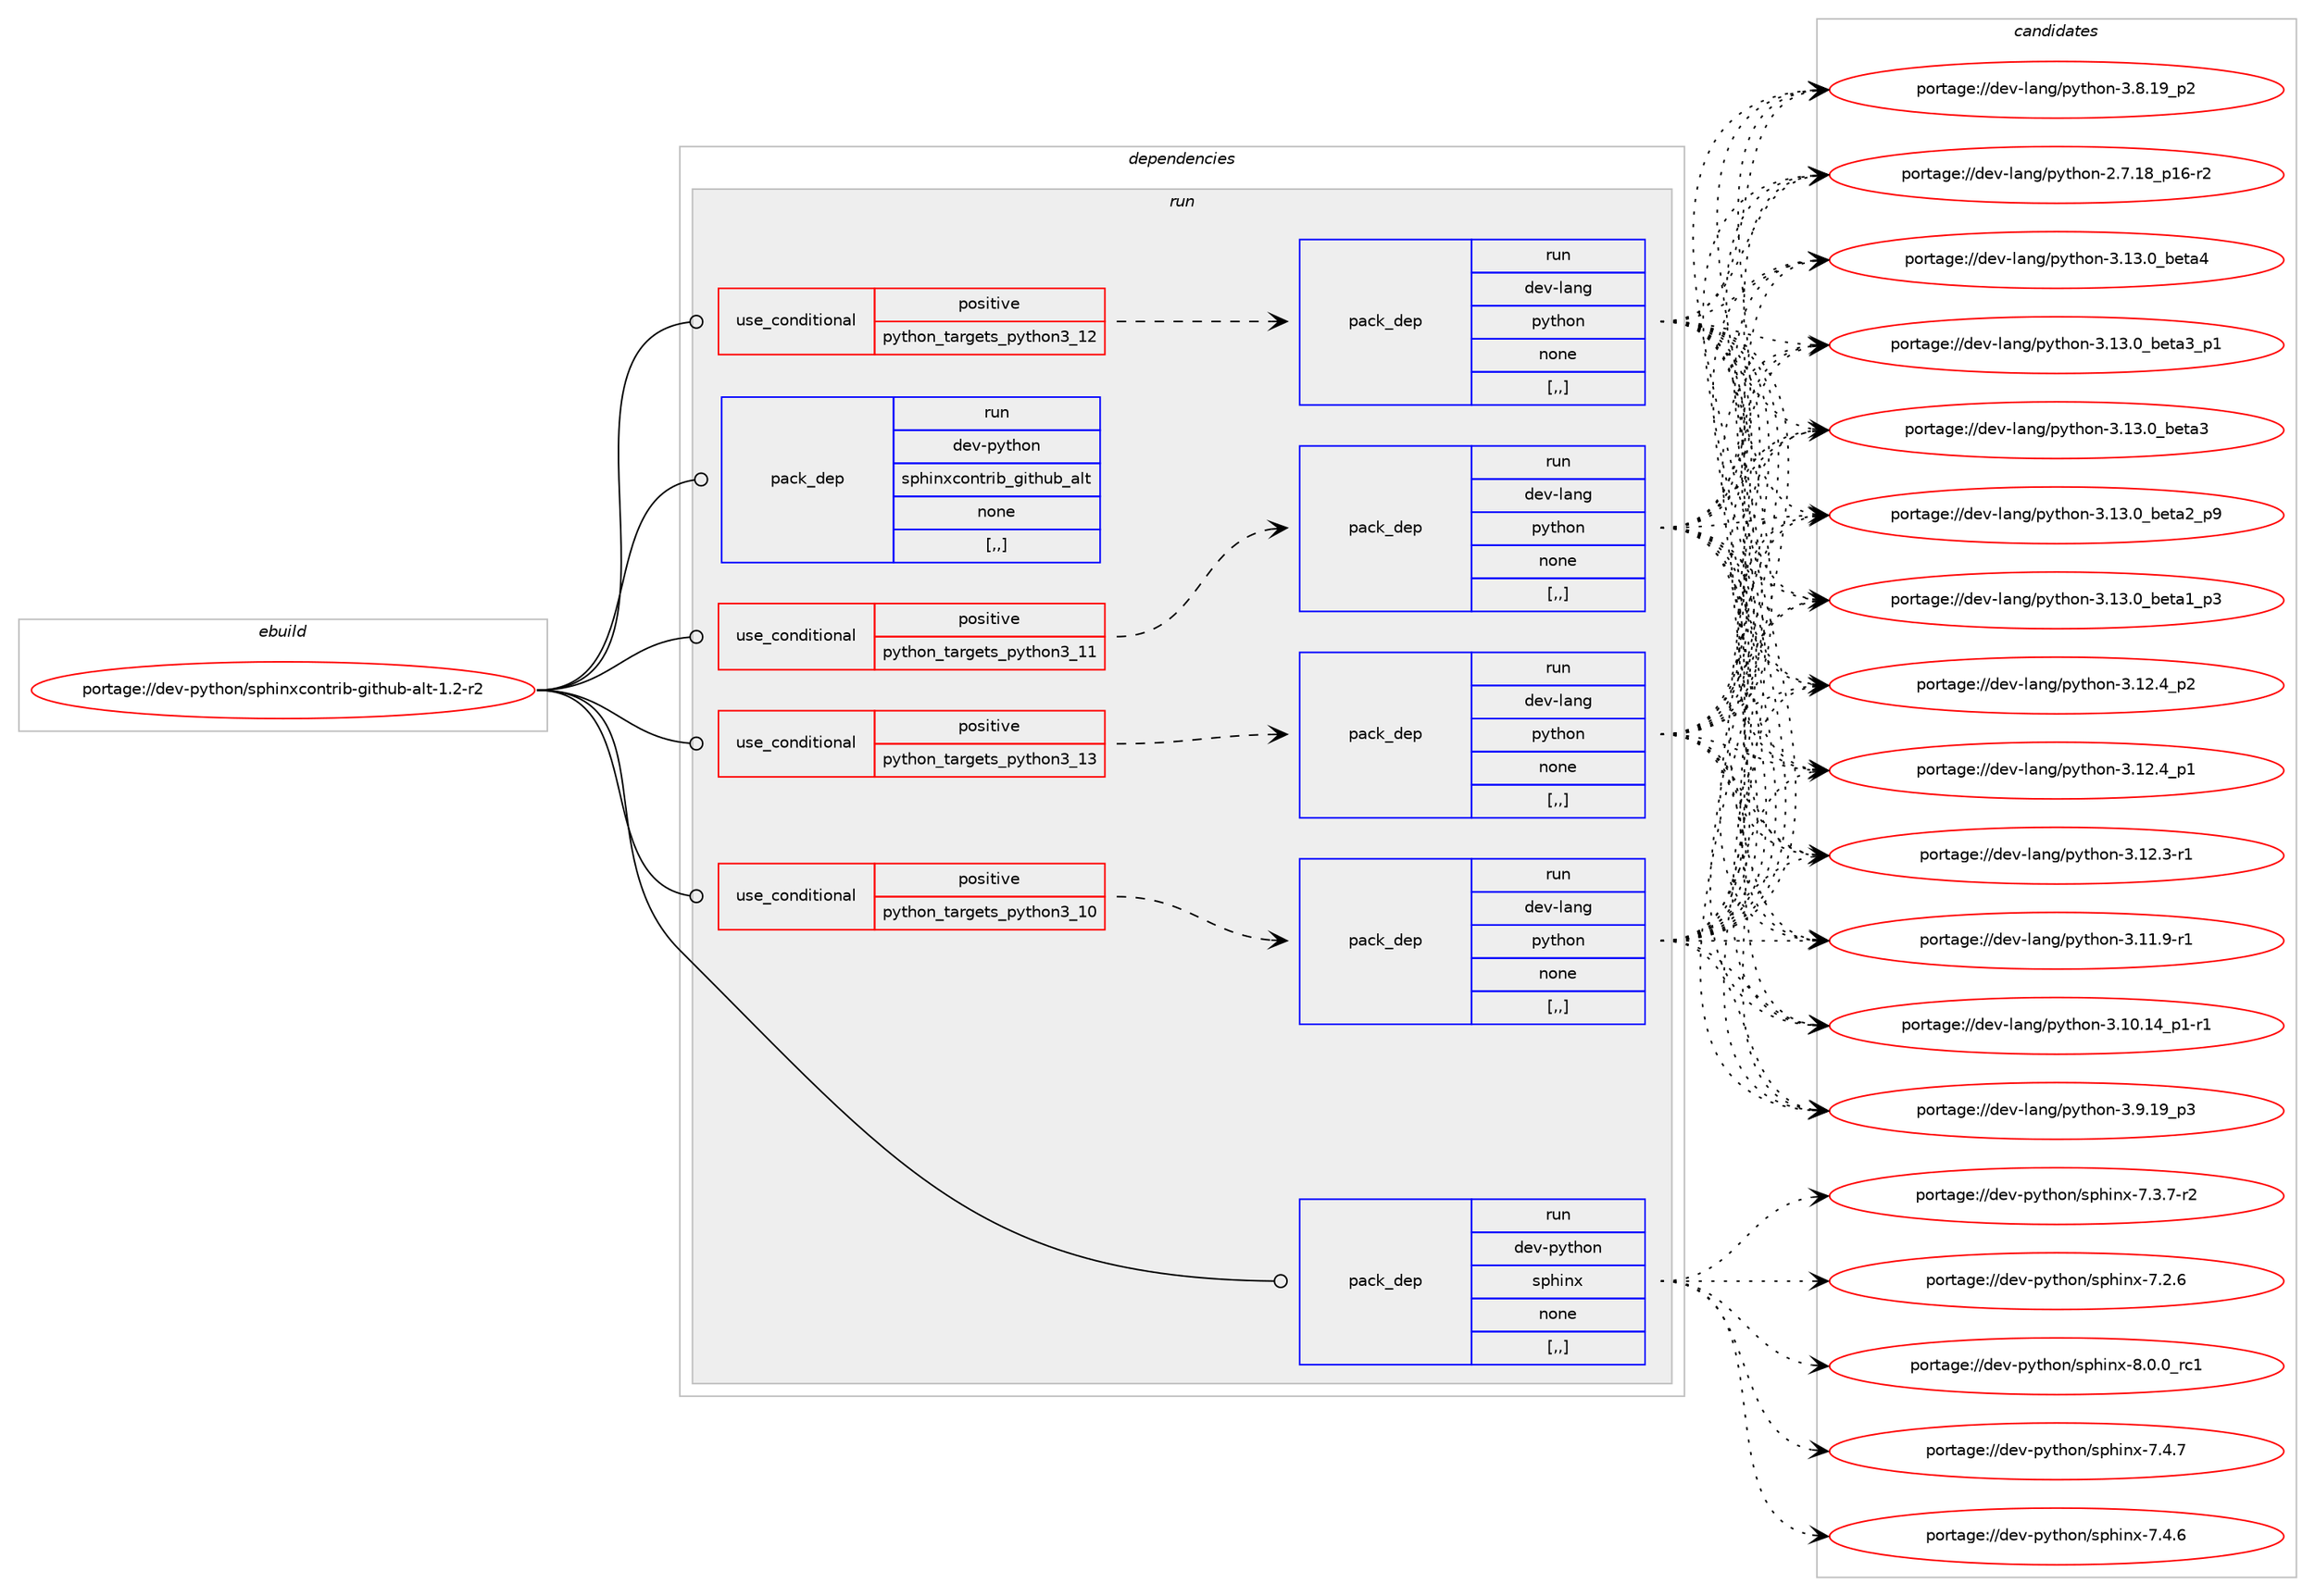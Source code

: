 digraph prolog {

# *************
# Graph options
# *************

newrank=true;
concentrate=true;
compound=true;
graph [rankdir=LR,fontname=Helvetica,fontsize=10,ranksep=1.5];#, ranksep=2.5, nodesep=0.2];
edge  [arrowhead=vee];
node  [fontname=Helvetica,fontsize=10];

# **********
# The ebuild
# **********

subgraph cluster_leftcol {
color=gray;
label=<<i>ebuild</i>>;
id [label="portage://dev-python/sphinxcontrib-github-alt-1.2-r2", color=red, width=4, href="../dev-python/sphinxcontrib-github-alt-1.2-r2.svg"];
}

# ****************
# The dependencies
# ****************

subgraph cluster_midcol {
color=gray;
label=<<i>dependencies</i>>;
subgraph cluster_compile {
fillcolor="#eeeeee";
style=filled;
label=<<i>compile</i>>;
}
subgraph cluster_compileandrun {
fillcolor="#eeeeee";
style=filled;
label=<<i>compile and run</i>>;
}
subgraph cluster_run {
fillcolor="#eeeeee";
style=filled;
label=<<i>run</i>>;
subgraph cond39965 {
dependency164438 [label=<<TABLE BORDER="0" CELLBORDER="1" CELLSPACING="0" CELLPADDING="4"><TR><TD ROWSPAN="3" CELLPADDING="10">use_conditional</TD></TR><TR><TD>positive</TD></TR><TR><TD>python_targets_python3_10</TD></TR></TABLE>>, shape=none, color=red];
subgraph pack123200 {
dependency164439 [label=<<TABLE BORDER="0" CELLBORDER="1" CELLSPACING="0" CELLPADDING="4" WIDTH="220"><TR><TD ROWSPAN="6" CELLPADDING="30">pack_dep</TD></TR><TR><TD WIDTH="110">run</TD></TR><TR><TD>dev-lang</TD></TR><TR><TD>python</TD></TR><TR><TD>none</TD></TR><TR><TD>[,,]</TD></TR></TABLE>>, shape=none, color=blue];
}
dependency164438:e -> dependency164439:w [weight=20,style="dashed",arrowhead="vee"];
}
id:e -> dependency164438:w [weight=20,style="solid",arrowhead="odot"];
subgraph cond39966 {
dependency164440 [label=<<TABLE BORDER="0" CELLBORDER="1" CELLSPACING="0" CELLPADDING="4"><TR><TD ROWSPAN="3" CELLPADDING="10">use_conditional</TD></TR><TR><TD>positive</TD></TR><TR><TD>python_targets_python3_11</TD></TR></TABLE>>, shape=none, color=red];
subgraph pack123201 {
dependency164441 [label=<<TABLE BORDER="0" CELLBORDER="1" CELLSPACING="0" CELLPADDING="4" WIDTH="220"><TR><TD ROWSPAN="6" CELLPADDING="30">pack_dep</TD></TR><TR><TD WIDTH="110">run</TD></TR><TR><TD>dev-lang</TD></TR><TR><TD>python</TD></TR><TR><TD>none</TD></TR><TR><TD>[,,]</TD></TR></TABLE>>, shape=none, color=blue];
}
dependency164440:e -> dependency164441:w [weight=20,style="dashed",arrowhead="vee"];
}
id:e -> dependency164440:w [weight=20,style="solid",arrowhead="odot"];
subgraph cond39967 {
dependency164442 [label=<<TABLE BORDER="0" CELLBORDER="1" CELLSPACING="0" CELLPADDING="4"><TR><TD ROWSPAN="3" CELLPADDING="10">use_conditional</TD></TR><TR><TD>positive</TD></TR><TR><TD>python_targets_python3_12</TD></TR></TABLE>>, shape=none, color=red];
subgraph pack123202 {
dependency164443 [label=<<TABLE BORDER="0" CELLBORDER="1" CELLSPACING="0" CELLPADDING="4" WIDTH="220"><TR><TD ROWSPAN="6" CELLPADDING="30">pack_dep</TD></TR><TR><TD WIDTH="110">run</TD></TR><TR><TD>dev-lang</TD></TR><TR><TD>python</TD></TR><TR><TD>none</TD></TR><TR><TD>[,,]</TD></TR></TABLE>>, shape=none, color=blue];
}
dependency164442:e -> dependency164443:w [weight=20,style="dashed",arrowhead="vee"];
}
id:e -> dependency164442:w [weight=20,style="solid",arrowhead="odot"];
subgraph cond39968 {
dependency164444 [label=<<TABLE BORDER="0" CELLBORDER="1" CELLSPACING="0" CELLPADDING="4"><TR><TD ROWSPAN="3" CELLPADDING="10">use_conditional</TD></TR><TR><TD>positive</TD></TR><TR><TD>python_targets_python3_13</TD></TR></TABLE>>, shape=none, color=red];
subgraph pack123203 {
dependency164445 [label=<<TABLE BORDER="0" CELLBORDER="1" CELLSPACING="0" CELLPADDING="4" WIDTH="220"><TR><TD ROWSPAN="6" CELLPADDING="30">pack_dep</TD></TR><TR><TD WIDTH="110">run</TD></TR><TR><TD>dev-lang</TD></TR><TR><TD>python</TD></TR><TR><TD>none</TD></TR><TR><TD>[,,]</TD></TR></TABLE>>, shape=none, color=blue];
}
dependency164444:e -> dependency164445:w [weight=20,style="dashed",arrowhead="vee"];
}
id:e -> dependency164444:w [weight=20,style="solid",arrowhead="odot"];
subgraph pack123204 {
dependency164446 [label=<<TABLE BORDER="0" CELLBORDER="1" CELLSPACING="0" CELLPADDING="4" WIDTH="220"><TR><TD ROWSPAN="6" CELLPADDING="30">pack_dep</TD></TR><TR><TD WIDTH="110">run</TD></TR><TR><TD>dev-python</TD></TR><TR><TD>sphinx</TD></TR><TR><TD>none</TD></TR><TR><TD>[,,]</TD></TR></TABLE>>, shape=none, color=blue];
}
id:e -> dependency164446:w [weight=20,style="solid",arrowhead="odot"];
subgraph pack123205 {
dependency164447 [label=<<TABLE BORDER="0" CELLBORDER="1" CELLSPACING="0" CELLPADDING="4" WIDTH="220"><TR><TD ROWSPAN="6" CELLPADDING="30">pack_dep</TD></TR><TR><TD WIDTH="110">run</TD></TR><TR><TD>dev-python</TD></TR><TR><TD>sphinxcontrib_github_alt</TD></TR><TR><TD>none</TD></TR><TR><TD>[,,]</TD></TR></TABLE>>, shape=none, color=blue];
}
id:e -> dependency164447:w [weight=20,style="solid",arrowhead="odot"];
}
}

# **************
# The candidates
# **************

subgraph cluster_choices {
rank=same;
color=gray;
label=<<i>candidates</i>>;

subgraph choice123200 {
color=black;
nodesep=1;
choice1001011184510897110103471121211161041111104551464951464895981011169752 [label="portage://dev-lang/python-3.13.0_beta4", color=red, width=4,href="../dev-lang/python-3.13.0_beta4.svg"];
choice10010111845108971101034711212111610411111045514649514648959810111697519511249 [label="portage://dev-lang/python-3.13.0_beta3_p1", color=red, width=4,href="../dev-lang/python-3.13.0_beta3_p1.svg"];
choice1001011184510897110103471121211161041111104551464951464895981011169751 [label="portage://dev-lang/python-3.13.0_beta3", color=red, width=4,href="../dev-lang/python-3.13.0_beta3.svg"];
choice10010111845108971101034711212111610411111045514649514648959810111697509511257 [label="portage://dev-lang/python-3.13.0_beta2_p9", color=red, width=4,href="../dev-lang/python-3.13.0_beta2_p9.svg"];
choice10010111845108971101034711212111610411111045514649514648959810111697499511251 [label="portage://dev-lang/python-3.13.0_beta1_p3", color=red, width=4,href="../dev-lang/python-3.13.0_beta1_p3.svg"];
choice100101118451089711010347112121116104111110455146495046529511250 [label="portage://dev-lang/python-3.12.4_p2", color=red, width=4,href="../dev-lang/python-3.12.4_p2.svg"];
choice100101118451089711010347112121116104111110455146495046529511249 [label="portage://dev-lang/python-3.12.4_p1", color=red, width=4,href="../dev-lang/python-3.12.4_p1.svg"];
choice100101118451089711010347112121116104111110455146495046514511449 [label="portage://dev-lang/python-3.12.3-r1", color=red, width=4,href="../dev-lang/python-3.12.3-r1.svg"];
choice100101118451089711010347112121116104111110455146494946574511449 [label="portage://dev-lang/python-3.11.9-r1", color=red, width=4,href="../dev-lang/python-3.11.9-r1.svg"];
choice100101118451089711010347112121116104111110455146494846495295112494511449 [label="portage://dev-lang/python-3.10.14_p1-r1", color=red, width=4,href="../dev-lang/python-3.10.14_p1-r1.svg"];
choice100101118451089711010347112121116104111110455146574649579511251 [label="portage://dev-lang/python-3.9.19_p3", color=red, width=4,href="../dev-lang/python-3.9.19_p3.svg"];
choice100101118451089711010347112121116104111110455146564649579511250 [label="portage://dev-lang/python-3.8.19_p2", color=red, width=4,href="../dev-lang/python-3.8.19_p2.svg"];
choice100101118451089711010347112121116104111110455046554649569511249544511450 [label="portage://dev-lang/python-2.7.18_p16-r2", color=red, width=4,href="../dev-lang/python-2.7.18_p16-r2.svg"];
dependency164439:e -> choice1001011184510897110103471121211161041111104551464951464895981011169752:w [style=dotted,weight="100"];
dependency164439:e -> choice10010111845108971101034711212111610411111045514649514648959810111697519511249:w [style=dotted,weight="100"];
dependency164439:e -> choice1001011184510897110103471121211161041111104551464951464895981011169751:w [style=dotted,weight="100"];
dependency164439:e -> choice10010111845108971101034711212111610411111045514649514648959810111697509511257:w [style=dotted,weight="100"];
dependency164439:e -> choice10010111845108971101034711212111610411111045514649514648959810111697499511251:w [style=dotted,weight="100"];
dependency164439:e -> choice100101118451089711010347112121116104111110455146495046529511250:w [style=dotted,weight="100"];
dependency164439:e -> choice100101118451089711010347112121116104111110455146495046529511249:w [style=dotted,weight="100"];
dependency164439:e -> choice100101118451089711010347112121116104111110455146495046514511449:w [style=dotted,weight="100"];
dependency164439:e -> choice100101118451089711010347112121116104111110455146494946574511449:w [style=dotted,weight="100"];
dependency164439:e -> choice100101118451089711010347112121116104111110455146494846495295112494511449:w [style=dotted,weight="100"];
dependency164439:e -> choice100101118451089711010347112121116104111110455146574649579511251:w [style=dotted,weight="100"];
dependency164439:e -> choice100101118451089711010347112121116104111110455146564649579511250:w [style=dotted,weight="100"];
dependency164439:e -> choice100101118451089711010347112121116104111110455046554649569511249544511450:w [style=dotted,weight="100"];
}
subgraph choice123201 {
color=black;
nodesep=1;
choice1001011184510897110103471121211161041111104551464951464895981011169752 [label="portage://dev-lang/python-3.13.0_beta4", color=red, width=4,href="../dev-lang/python-3.13.0_beta4.svg"];
choice10010111845108971101034711212111610411111045514649514648959810111697519511249 [label="portage://dev-lang/python-3.13.0_beta3_p1", color=red, width=4,href="../dev-lang/python-3.13.0_beta3_p1.svg"];
choice1001011184510897110103471121211161041111104551464951464895981011169751 [label="portage://dev-lang/python-3.13.0_beta3", color=red, width=4,href="../dev-lang/python-3.13.0_beta3.svg"];
choice10010111845108971101034711212111610411111045514649514648959810111697509511257 [label="portage://dev-lang/python-3.13.0_beta2_p9", color=red, width=4,href="../dev-lang/python-3.13.0_beta2_p9.svg"];
choice10010111845108971101034711212111610411111045514649514648959810111697499511251 [label="portage://dev-lang/python-3.13.0_beta1_p3", color=red, width=4,href="../dev-lang/python-3.13.0_beta1_p3.svg"];
choice100101118451089711010347112121116104111110455146495046529511250 [label="portage://dev-lang/python-3.12.4_p2", color=red, width=4,href="../dev-lang/python-3.12.4_p2.svg"];
choice100101118451089711010347112121116104111110455146495046529511249 [label="portage://dev-lang/python-3.12.4_p1", color=red, width=4,href="../dev-lang/python-3.12.4_p1.svg"];
choice100101118451089711010347112121116104111110455146495046514511449 [label="portage://dev-lang/python-3.12.3-r1", color=red, width=4,href="../dev-lang/python-3.12.3-r1.svg"];
choice100101118451089711010347112121116104111110455146494946574511449 [label="portage://dev-lang/python-3.11.9-r1", color=red, width=4,href="../dev-lang/python-3.11.9-r1.svg"];
choice100101118451089711010347112121116104111110455146494846495295112494511449 [label="portage://dev-lang/python-3.10.14_p1-r1", color=red, width=4,href="../dev-lang/python-3.10.14_p1-r1.svg"];
choice100101118451089711010347112121116104111110455146574649579511251 [label="portage://dev-lang/python-3.9.19_p3", color=red, width=4,href="../dev-lang/python-3.9.19_p3.svg"];
choice100101118451089711010347112121116104111110455146564649579511250 [label="portage://dev-lang/python-3.8.19_p2", color=red, width=4,href="../dev-lang/python-3.8.19_p2.svg"];
choice100101118451089711010347112121116104111110455046554649569511249544511450 [label="portage://dev-lang/python-2.7.18_p16-r2", color=red, width=4,href="../dev-lang/python-2.7.18_p16-r2.svg"];
dependency164441:e -> choice1001011184510897110103471121211161041111104551464951464895981011169752:w [style=dotted,weight="100"];
dependency164441:e -> choice10010111845108971101034711212111610411111045514649514648959810111697519511249:w [style=dotted,weight="100"];
dependency164441:e -> choice1001011184510897110103471121211161041111104551464951464895981011169751:w [style=dotted,weight="100"];
dependency164441:e -> choice10010111845108971101034711212111610411111045514649514648959810111697509511257:w [style=dotted,weight="100"];
dependency164441:e -> choice10010111845108971101034711212111610411111045514649514648959810111697499511251:w [style=dotted,weight="100"];
dependency164441:e -> choice100101118451089711010347112121116104111110455146495046529511250:w [style=dotted,weight="100"];
dependency164441:e -> choice100101118451089711010347112121116104111110455146495046529511249:w [style=dotted,weight="100"];
dependency164441:e -> choice100101118451089711010347112121116104111110455146495046514511449:w [style=dotted,weight="100"];
dependency164441:e -> choice100101118451089711010347112121116104111110455146494946574511449:w [style=dotted,weight="100"];
dependency164441:e -> choice100101118451089711010347112121116104111110455146494846495295112494511449:w [style=dotted,weight="100"];
dependency164441:e -> choice100101118451089711010347112121116104111110455146574649579511251:w [style=dotted,weight="100"];
dependency164441:e -> choice100101118451089711010347112121116104111110455146564649579511250:w [style=dotted,weight="100"];
dependency164441:e -> choice100101118451089711010347112121116104111110455046554649569511249544511450:w [style=dotted,weight="100"];
}
subgraph choice123202 {
color=black;
nodesep=1;
choice1001011184510897110103471121211161041111104551464951464895981011169752 [label="portage://dev-lang/python-3.13.0_beta4", color=red, width=4,href="../dev-lang/python-3.13.0_beta4.svg"];
choice10010111845108971101034711212111610411111045514649514648959810111697519511249 [label="portage://dev-lang/python-3.13.0_beta3_p1", color=red, width=4,href="../dev-lang/python-3.13.0_beta3_p1.svg"];
choice1001011184510897110103471121211161041111104551464951464895981011169751 [label="portage://dev-lang/python-3.13.0_beta3", color=red, width=4,href="../dev-lang/python-3.13.0_beta3.svg"];
choice10010111845108971101034711212111610411111045514649514648959810111697509511257 [label="portage://dev-lang/python-3.13.0_beta2_p9", color=red, width=4,href="../dev-lang/python-3.13.0_beta2_p9.svg"];
choice10010111845108971101034711212111610411111045514649514648959810111697499511251 [label="portage://dev-lang/python-3.13.0_beta1_p3", color=red, width=4,href="../dev-lang/python-3.13.0_beta1_p3.svg"];
choice100101118451089711010347112121116104111110455146495046529511250 [label="portage://dev-lang/python-3.12.4_p2", color=red, width=4,href="../dev-lang/python-3.12.4_p2.svg"];
choice100101118451089711010347112121116104111110455146495046529511249 [label="portage://dev-lang/python-3.12.4_p1", color=red, width=4,href="../dev-lang/python-3.12.4_p1.svg"];
choice100101118451089711010347112121116104111110455146495046514511449 [label="portage://dev-lang/python-3.12.3-r1", color=red, width=4,href="../dev-lang/python-3.12.3-r1.svg"];
choice100101118451089711010347112121116104111110455146494946574511449 [label="portage://dev-lang/python-3.11.9-r1", color=red, width=4,href="../dev-lang/python-3.11.9-r1.svg"];
choice100101118451089711010347112121116104111110455146494846495295112494511449 [label="portage://dev-lang/python-3.10.14_p1-r1", color=red, width=4,href="../dev-lang/python-3.10.14_p1-r1.svg"];
choice100101118451089711010347112121116104111110455146574649579511251 [label="portage://dev-lang/python-3.9.19_p3", color=red, width=4,href="../dev-lang/python-3.9.19_p3.svg"];
choice100101118451089711010347112121116104111110455146564649579511250 [label="portage://dev-lang/python-3.8.19_p2", color=red, width=4,href="../dev-lang/python-3.8.19_p2.svg"];
choice100101118451089711010347112121116104111110455046554649569511249544511450 [label="portage://dev-lang/python-2.7.18_p16-r2", color=red, width=4,href="../dev-lang/python-2.7.18_p16-r2.svg"];
dependency164443:e -> choice1001011184510897110103471121211161041111104551464951464895981011169752:w [style=dotted,weight="100"];
dependency164443:e -> choice10010111845108971101034711212111610411111045514649514648959810111697519511249:w [style=dotted,weight="100"];
dependency164443:e -> choice1001011184510897110103471121211161041111104551464951464895981011169751:w [style=dotted,weight="100"];
dependency164443:e -> choice10010111845108971101034711212111610411111045514649514648959810111697509511257:w [style=dotted,weight="100"];
dependency164443:e -> choice10010111845108971101034711212111610411111045514649514648959810111697499511251:w [style=dotted,weight="100"];
dependency164443:e -> choice100101118451089711010347112121116104111110455146495046529511250:w [style=dotted,weight="100"];
dependency164443:e -> choice100101118451089711010347112121116104111110455146495046529511249:w [style=dotted,weight="100"];
dependency164443:e -> choice100101118451089711010347112121116104111110455146495046514511449:w [style=dotted,weight="100"];
dependency164443:e -> choice100101118451089711010347112121116104111110455146494946574511449:w [style=dotted,weight="100"];
dependency164443:e -> choice100101118451089711010347112121116104111110455146494846495295112494511449:w [style=dotted,weight="100"];
dependency164443:e -> choice100101118451089711010347112121116104111110455146574649579511251:w [style=dotted,weight="100"];
dependency164443:e -> choice100101118451089711010347112121116104111110455146564649579511250:w [style=dotted,weight="100"];
dependency164443:e -> choice100101118451089711010347112121116104111110455046554649569511249544511450:w [style=dotted,weight="100"];
}
subgraph choice123203 {
color=black;
nodesep=1;
choice1001011184510897110103471121211161041111104551464951464895981011169752 [label="portage://dev-lang/python-3.13.0_beta4", color=red, width=4,href="../dev-lang/python-3.13.0_beta4.svg"];
choice10010111845108971101034711212111610411111045514649514648959810111697519511249 [label="portage://dev-lang/python-3.13.0_beta3_p1", color=red, width=4,href="../dev-lang/python-3.13.0_beta3_p1.svg"];
choice1001011184510897110103471121211161041111104551464951464895981011169751 [label="portage://dev-lang/python-3.13.0_beta3", color=red, width=4,href="../dev-lang/python-3.13.0_beta3.svg"];
choice10010111845108971101034711212111610411111045514649514648959810111697509511257 [label="portage://dev-lang/python-3.13.0_beta2_p9", color=red, width=4,href="../dev-lang/python-3.13.0_beta2_p9.svg"];
choice10010111845108971101034711212111610411111045514649514648959810111697499511251 [label="portage://dev-lang/python-3.13.0_beta1_p3", color=red, width=4,href="../dev-lang/python-3.13.0_beta1_p3.svg"];
choice100101118451089711010347112121116104111110455146495046529511250 [label="portage://dev-lang/python-3.12.4_p2", color=red, width=4,href="../dev-lang/python-3.12.4_p2.svg"];
choice100101118451089711010347112121116104111110455146495046529511249 [label="portage://dev-lang/python-3.12.4_p1", color=red, width=4,href="../dev-lang/python-3.12.4_p1.svg"];
choice100101118451089711010347112121116104111110455146495046514511449 [label="portage://dev-lang/python-3.12.3-r1", color=red, width=4,href="../dev-lang/python-3.12.3-r1.svg"];
choice100101118451089711010347112121116104111110455146494946574511449 [label="portage://dev-lang/python-3.11.9-r1", color=red, width=4,href="../dev-lang/python-3.11.9-r1.svg"];
choice100101118451089711010347112121116104111110455146494846495295112494511449 [label="portage://dev-lang/python-3.10.14_p1-r1", color=red, width=4,href="../dev-lang/python-3.10.14_p1-r1.svg"];
choice100101118451089711010347112121116104111110455146574649579511251 [label="portage://dev-lang/python-3.9.19_p3", color=red, width=4,href="../dev-lang/python-3.9.19_p3.svg"];
choice100101118451089711010347112121116104111110455146564649579511250 [label="portage://dev-lang/python-3.8.19_p2", color=red, width=4,href="../dev-lang/python-3.8.19_p2.svg"];
choice100101118451089711010347112121116104111110455046554649569511249544511450 [label="portage://dev-lang/python-2.7.18_p16-r2", color=red, width=4,href="../dev-lang/python-2.7.18_p16-r2.svg"];
dependency164445:e -> choice1001011184510897110103471121211161041111104551464951464895981011169752:w [style=dotted,weight="100"];
dependency164445:e -> choice10010111845108971101034711212111610411111045514649514648959810111697519511249:w [style=dotted,weight="100"];
dependency164445:e -> choice1001011184510897110103471121211161041111104551464951464895981011169751:w [style=dotted,weight="100"];
dependency164445:e -> choice10010111845108971101034711212111610411111045514649514648959810111697509511257:w [style=dotted,weight="100"];
dependency164445:e -> choice10010111845108971101034711212111610411111045514649514648959810111697499511251:w [style=dotted,weight="100"];
dependency164445:e -> choice100101118451089711010347112121116104111110455146495046529511250:w [style=dotted,weight="100"];
dependency164445:e -> choice100101118451089711010347112121116104111110455146495046529511249:w [style=dotted,weight="100"];
dependency164445:e -> choice100101118451089711010347112121116104111110455146495046514511449:w [style=dotted,weight="100"];
dependency164445:e -> choice100101118451089711010347112121116104111110455146494946574511449:w [style=dotted,weight="100"];
dependency164445:e -> choice100101118451089711010347112121116104111110455146494846495295112494511449:w [style=dotted,weight="100"];
dependency164445:e -> choice100101118451089711010347112121116104111110455146574649579511251:w [style=dotted,weight="100"];
dependency164445:e -> choice100101118451089711010347112121116104111110455146564649579511250:w [style=dotted,weight="100"];
dependency164445:e -> choice100101118451089711010347112121116104111110455046554649569511249544511450:w [style=dotted,weight="100"];
}
subgraph choice123204 {
color=black;
nodesep=1;
choice1001011184511212111610411111047115112104105110120455646484648951149949 [label="portage://dev-python/sphinx-8.0.0_rc1", color=red, width=4,href="../dev-python/sphinx-8.0.0_rc1.svg"];
choice1001011184511212111610411111047115112104105110120455546524655 [label="portage://dev-python/sphinx-7.4.7", color=red, width=4,href="../dev-python/sphinx-7.4.7.svg"];
choice1001011184511212111610411111047115112104105110120455546524654 [label="portage://dev-python/sphinx-7.4.6", color=red, width=4,href="../dev-python/sphinx-7.4.6.svg"];
choice10010111845112121116104111110471151121041051101204555465146554511450 [label="portage://dev-python/sphinx-7.3.7-r2", color=red, width=4,href="../dev-python/sphinx-7.3.7-r2.svg"];
choice1001011184511212111610411111047115112104105110120455546504654 [label="portage://dev-python/sphinx-7.2.6", color=red, width=4,href="../dev-python/sphinx-7.2.6.svg"];
dependency164446:e -> choice1001011184511212111610411111047115112104105110120455646484648951149949:w [style=dotted,weight="100"];
dependency164446:e -> choice1001011184511212111610411111047115112104105110120455546524655:w [style=dotted,weight="100"];
dependency164446:e -> choice1001011184511212111610411111047115112104105110120455546524654:w [style=dotted,weight="100"];
dependency164446:e -> choice10010111845112121116104111110471151121041051101204555465146554511450:w [style=dotted,weight="100"];
dependency164446:e -> choice1001011184511212111610411111047115112104105110120455546504654:w [style=dotted,weight="100"];
}
subgraph choice123205 {
color=black;
nodesep=1;
}
}

}
